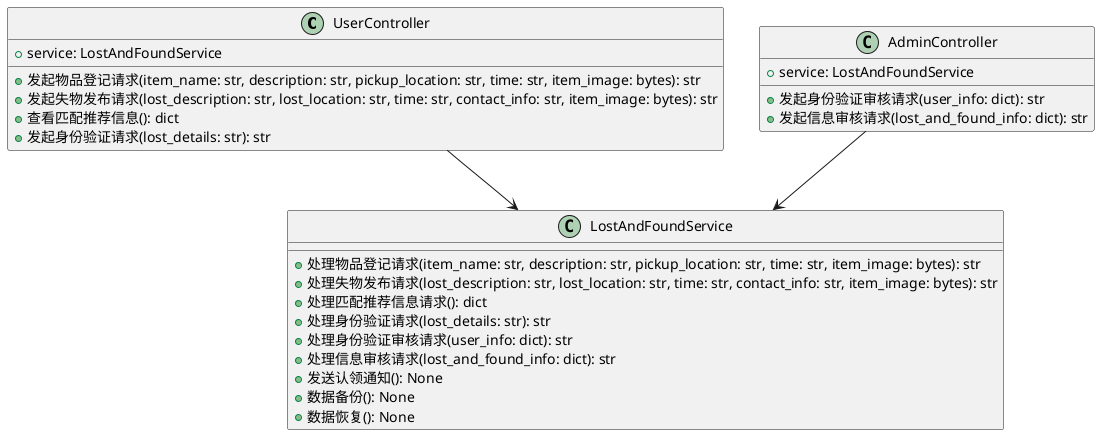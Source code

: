 @startuml
class UserController {
  +service: LostAndFoundService
  +发起物品登记请求(item_name: str, description: str, pickup_location: str, time: str, item_image: bytes): str
  +发起失物发布请求(lost_description: str, lost_location: str, time: str, contact_info: str, item_image: bytes): str
  +查看匹配推荐信息(): dict
  +发起身份验证请求(lost_details: str): str
}
class AdminController {
  +service: LostAndFoundService
  +发起身份验证审核请求(user_info: dict): str
  +发起信息审核请求(lost_and_found_info: dict): str
}
class LostAndFoundService {
  +处理物品登记请求(item_name: str, description: str, pickup_location: str, time: str, item_image: bytes): str
  +处理失物发布请求(lost_description: str, lost_location: str, time: str, contact_info: str, item_image: bytes): str
  +处理匹配推荐信息请求(): dict
  +处理身份验证请求(lost_details: str): str
  +处理身份验证审核请求(user_info: dict): str
  +处理信息审核请求(lost_and_found_info: dict): str
  +发送认领通知(): None
  +数据备份(): None
  +数据恢复(): None
}
UserController --> LostAndFoundService
AdminController --> LostAndFoundService
@enduml